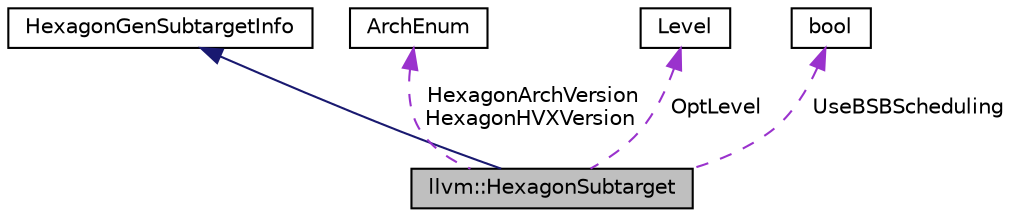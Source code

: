 digraph "llvm::HexagonSubtarget"
{
 // LATEX_PDF_SIZE
  bgcolor="transparent";
  edge [fontname="Helvetica",fontsize="10",labelfontname="Helvetica",labelfontsize="10"];
  node [fontname="Helvetica",fontsize="10",shape="box"];
  Node1 [label="llvm::HexagonSubtarget",height=0.2,width=0.4,color="black", fillcolor="grey75", style="filled", fontcolor="black",tooltip=" "];
  Node2 -> Node1 [dir="back",color="midnightblue",fontsize="10",style="solid",fontname="Helvetica"];
  Node2 [label="HexagonGenSubtargetInfo",height=0.2,width=0.4,color="black",URL="$classHexagonGenSubtargetInfo.html",tooltip=" "];
  Node3 -> Node1 [dir="back",color="darkorchid3",fontsize="10",style="dashed",label=" HexagonArchVersion\nHexagonHVXVersion" ,fontname="Helvetica"];
  Node3 [label="ArchEnum",height=0.2,width=0.4,color="black",tooltip=" "];
  Node4 -> Node1 [dir="back",color="darkorchid3",fontsize="10",style="dashed",label=" OptLevel" ,fontname="Helvetica"];
  Node4 [label="Level",height=0.2,width=0.4,color="black",tooltip=" "];
  Node5 -> Node1 [dir="back",color="darkorchid3",fontsize="10",style="dashed",label=" UseBSBScheduling" ,fontname="Helvetica"];
  Node5 [label="bool",height=0.2,width=0.4,color="black",URL="$classbool.html",tooltip=" "];
}
